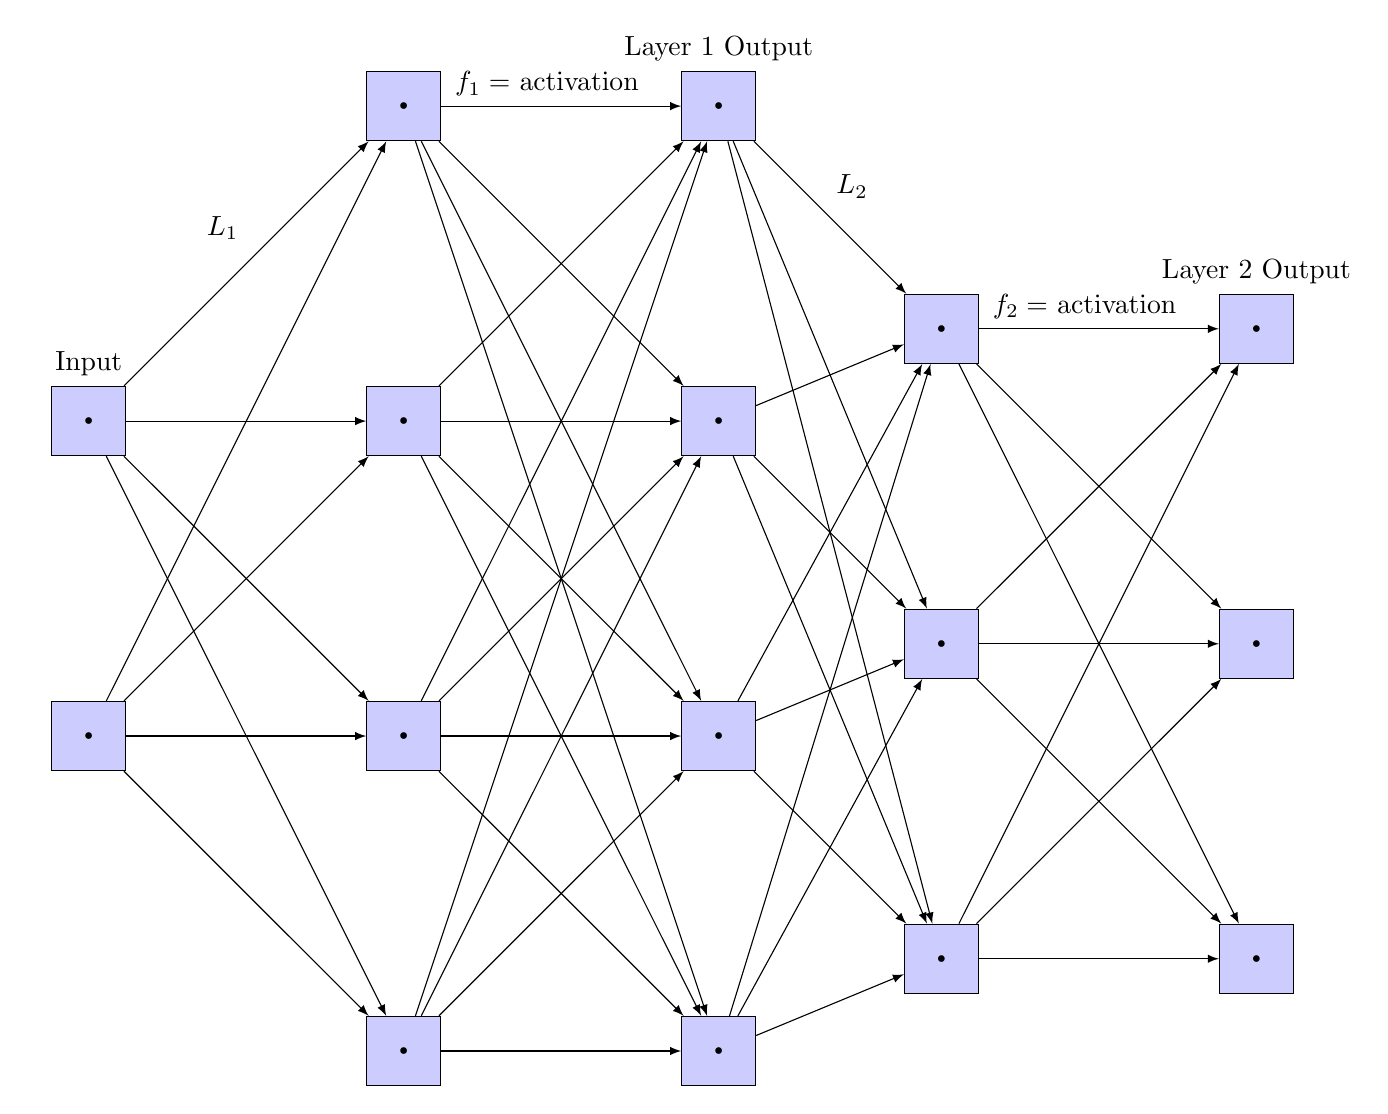 ﻿\tikzstyle{block} = [rectangle, draw, fill=blue!20, 
text width=2em, text centered,  minimum height=2.5em]
\tikzstyle{line} = [draw, -latex]

\begin{tikzpicture}[node distance = 4cm, auto]
% Place nodes
\node [label=above:Input,block] (init1) {\tiny$\bullet$};
\node [block, below of = init1] (init2) {\tiny$\bullet$};
%\node [block, below of = init2] (init3) {\tiny$\bullet$};
\node [block, right of=init1] (layer2) {\tiny$\bullet$};
\node [block, above of=layer2] (layer1) {\tiny$\bullet$};
\node [block, below of=layer2] (layer3) {\tiny$\bullet$};
\node [block, below of=layer3] (layer4) {\tiny$\bullet$};
\node [label=above:Layer 1 Output,block, right of=layer1] (out1) {\tiny$\bullet$};
\node [block, below of = out1] (out2) {\tiny$\bullet$};
\node [block, below of = out2] (out3) {\tiny$\bullet$};
\node [block, below of = out3] (out4) {\tiny$\bullet$};
\node [block,below right of=out1] (layer21) {\tiny$\bullet$};
\node [block, below of = layer21] (layer22) {\tiny$\bullet$};
\node [block, below of = layer22] (layer23) {\tiny$\bullet$};
\node [label=above:Layer 2 Output,block, right of=layer21] (out21) {\tiny$\bullet$};
\node [block, right of=layer22] (out22) {\tiny$\bullet$};
\node [block, right of=layer23] (out23) {\tiny$\bullet$};
\path [line] (init1) -- node [text width=1cm,pos=0.5,above=0.5em ] {$L_1$}(layer1);
\path [line] (init1) -- (layer2);
\path [line] (init1) -- (layer3);
\path [line] (init1) -- (layer4);
\path [line] (init2) -- (layer1);
\path [line] (init2) -- (layer2);
\path [line] (init2) -- (layer3);
\path [line] (init2) -- (layer4);
%\path [line] (init3) -- (layer1);
%\path [line] (init3) -- (layer2);
%\path [line] (init3) -- (layer3);
%\path [line] (init3) -- (layer4);
%
\path [line] (layer1) --  node [text width=3cm,pos=0.55,above ] {$f_1=$ activation}(out1);
\path [line] (layer1) --  (out2);
\path [line] (layer1) --  (out3);
\path [line] (layer1) --  (out4);
%
\path [line] (layer2) --  (out1);
\path [line] (layer2) --  (out2);
\path [line] (layer2) --  (out3);
\path [line] (layer2) --  (out4);
%
\path [line] (layer3) --  (out1);
\path [line] (layer3) --  (out2);
\path [line] (layer3) --  (out3);
\path [line] (layer3) --  (out4);
%
\path [line] (layer4) --  (out1);
\path [line] (layer4) --  (out2);
\path [line] (layer4) --  (out3);
\path [line] (layer4) --  (out4);
%
\path [line] (out1) -- node [text width=1cm,pos=0.8,above=2em ] {$L_2$}(layer21);
\path [line] (out1) -- (layer22);
\path [line] (out1) -- (layer23);
\path [line] (out2) -- (layer21);
\path [line] (out2) -- (layer22);
\path [line] (out2) -- (layer23);
\path [line] (out3) -- (layer21);
\path [line] (out3) -- (layer22);
\path [line] (out3) -- (layer23);
\path [line] (out4) -- (layer21);
\path [line] (out4) -- (layer22);
\path [line] (out4) -- (layer23);
%
\path [line] (layer21) --  node [text width=3cm,pos=0.55,above ] {$f_2=$ activation}(out21);
\path [line] (layer21) --  (out22);
\path [line] (layer21) --  (out23);
%
\path [line] (layer22) --  (out21);
\path [line] (layer22) --  (out22);
\path [line] (layer22) --  (out23);
%
\path [line] (layer23) --  (out21);
\path [line] (layer23) --  (out22);
\path [line] (layer23) --  (out23);
\end{tikzpicture}